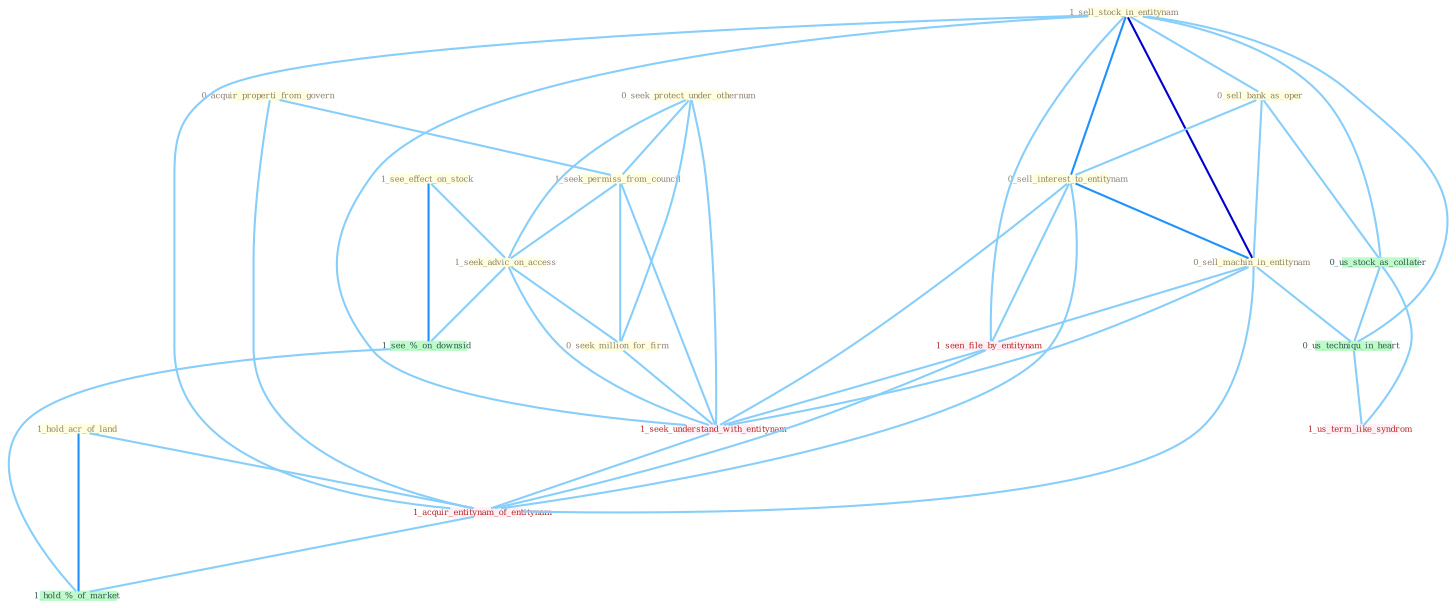 Graph G{ 
    node
    [shape=polygon,style=filled,width=.5,height=.06,color="#BDFCC9",fixedsize=true,fontsize=4,
    fontcolor="#2f4f4f"];
    {node
    [color="#ffffe0", fontcolor="#8b7d6b"] "0_acquir_properti_from_govern " "1_sell_stock_in_entitynam " "1_hold_acr_of_land " "0_seek_protect_under_othernum " "0_sell_bank_as_oper " "1_seek_permiss_from_council " "0_sell_interest_to_entitynam " "1_see_effect_on_stock " "1_seek_advic_on_access " "0_sell_machin_in_entitynam " "0_seek_million_for_firm "}
{node [color="#fff0f5", fontcolor="#b22222"] "1_seen_file_by_entitynam " "1_seek_understand_with_entitynam " "1_acquir_entitynam_of_entitynam " "1_us_term_like_syndrom "}
edge [color="#B0E2FF"];

	"0_acquir_properti_from_govern " -- "1_seek_permiss_from_council " [w="1", color="#87cefa" ];
	"0_acquir_properti_from_govern " -- "1_acquir_entitynam_of_entitynam " [w="1", color="#87cefa" ];
	"1_sell_stock_in_entitynam " -- "0_sell_bank_as_oper " [w="1", color="#87cefa" ];
	"1_sell_stock_in_entitynam " -- "0_sell_interest_to_entitynam " [w="2", color="#1e90ff" , len=0.8];
	"1_sell_stock_in_entitynam " -- "0_sell_machin_in_entitynam " [w="3", color="#0000cd" , len=0.6];
	"1_sell_stock_in_entitynam " -- "1_seen_file_by_entitynam " [w="1", color="#87cefa" ];
	"1_sell_stock_in_entitynam " -- "0_us_stock_as_collater " [w="1", color="#87cefa" ];
	"1_sell_stock_in_entitynam " -- "1_seek_understand_with_entitynam " [w="1", color="#87cefa" ];
	"1_sell_stock_in_entitynam " -- "1_acquir_entitynam_of_entitynam " [w="1", color="#87cefa" ];
	"1_sell_stock_in_entitynam " -- "0_us_techniqu_in_heart " [w="1", color="#87cefa" ];
	"1_hold_acr_of_land " -- "1_acquir_entitynam_of_entitynam " [w="1", color="#87cefa" ];
	"1_hold_acr_of_land " -- "1_hold_%_of_market " [w="2", color="#1e90ff" , len=0.8];
	"0_seek_protect_under_othernum " -- "1_seek_permiss_from_council " [w="1", color="#87cefa" ];
	"0_seek_protect_under_othernum " -- "1_seek_advic_on_access " [w="1", color="#87cefa" ];
	"0_seek_protect_under_othernum " -- "0_seek_million_for_firm " [w="1", color="#87cefa" ];
	"0_seek_protect_under_othernum " -- "1_seek_understand_with_entitynam " [w="1", color="#87cefa" ];
	"0_sell_bank_as_oper " -- "0_sell_interest_to_entitynam " [w="1", color="#87cefa" ];
	"0_sell_bank_as_oper " -- "0_sell_machin_in_entitynam " [w="1", color="#87cefa" ];
	"0_sell_bank_as_oper " -- "0_us_stock_as_collater " [w="1", color="#87cefa" ];
	"1_seek_permiss_from_council " -- "1_seek_advic_on_access " [w="1", color="#87cefa" ];
	"1_seek_permiss_from_council " -- "0_seek_million_for_firm " [w="1", color="#87cefa" ];
	"1_seek_permiss_from_council " -- "1_seek_understand_with_entitynam " [w="1", color="#87cefa" ];
	"0_sell_interest_to_entitynam " -- "0_sell_machin_in_entitynam " [w="2", color="#1e90ff" , len=0.8];
	"0_sell_interest_to_entitynam " -- "1_seen_file_by_entitynam " [w="1", color="#87cefa" ];
	"0_sell_interest_to_entitynam " -- "1_seek_understand_with_entitynam " [w="1", color="#87cefa" ];
	"0_sell_interest_to_entitynam " -- "1_acquir_entitynam_of_entitynam " [w="1", color="#87cefa" ];
	"1_see_effect_on_stock " -- "1_seek_advic_on_access " [w="1", color="#87cefa" ];
	"1_see_effect_on_stock " -- "1_see_%_on_downsid " [w="2", color="#1e90ff" , len=0.8];
	"1_seek_advic_on_access " -- "0_seek_million_for_firm " [w="1", color="#87cefa" ];
	"1_seek_advic_on_access " -- "1_seek_understand_with_entitynam " [w="1", color="#87cefa" ];
	"1_seek_advic_on_access " -- "1_see_%_on_downsid " [w="1", color="#87cefa" ];
	"0_sell_machin_in_entitynam " -- "1_seen_file_by_entitynam " [w="1", color="#87cefa" ];
	"0_sell_machin_in_entitynam " -- "1_seek_understand_with_entitynam " [w="1", color="#87cefa" ];
	"0_sell_machin_in_entitynam " -- "1_acquir_entitynam_of_entitynam " [w="1", color="#87cefa" ];
	"0_sell_machin_in_entitynam " -- "0_us_techniqu_in_heart " [w="1", color="#87cefa" ];
	"0_seek_million_for_firm " -- "1_seek_understand_with_entitynam " [w="1", color="#87cefa" ];
	"1_seen_file_by_entitynam " -- "1_seek_understand_with_entitynam " [w="1", color="#87cefa" ];
	"1_seen_file_by_entitynam " -- "1_acquir_entitynam_of_entitynam " [w="1", color="#87cefa" ];
	"0_us_stock_as_collater " -- "0_us_techniqu_in_heart " [w="1", color="#87cefa" ];
	"0_us_stock_as_collater " -- "1_us_term_like_syndrom " [w="1", color="#87cefa" ];
	"1_seek_understand_with_entitynam " -- "1_acquir_entitynam_of_entitynam " [w="1", color="#87cefa" ];
	"1_acquir_entitynam_of_entitynam " -- "1_hold_%_of_market " [w="1", color="#87cefa" ];
	"0_us_techniqu_in_heart " -- "1_us_term_like_syndrom " [w="1", color="#87cefa" ];
	"1_see_%_on_downsid " -- "1_hold_%_of_market " [w="1", color="#87cefa" ];
}